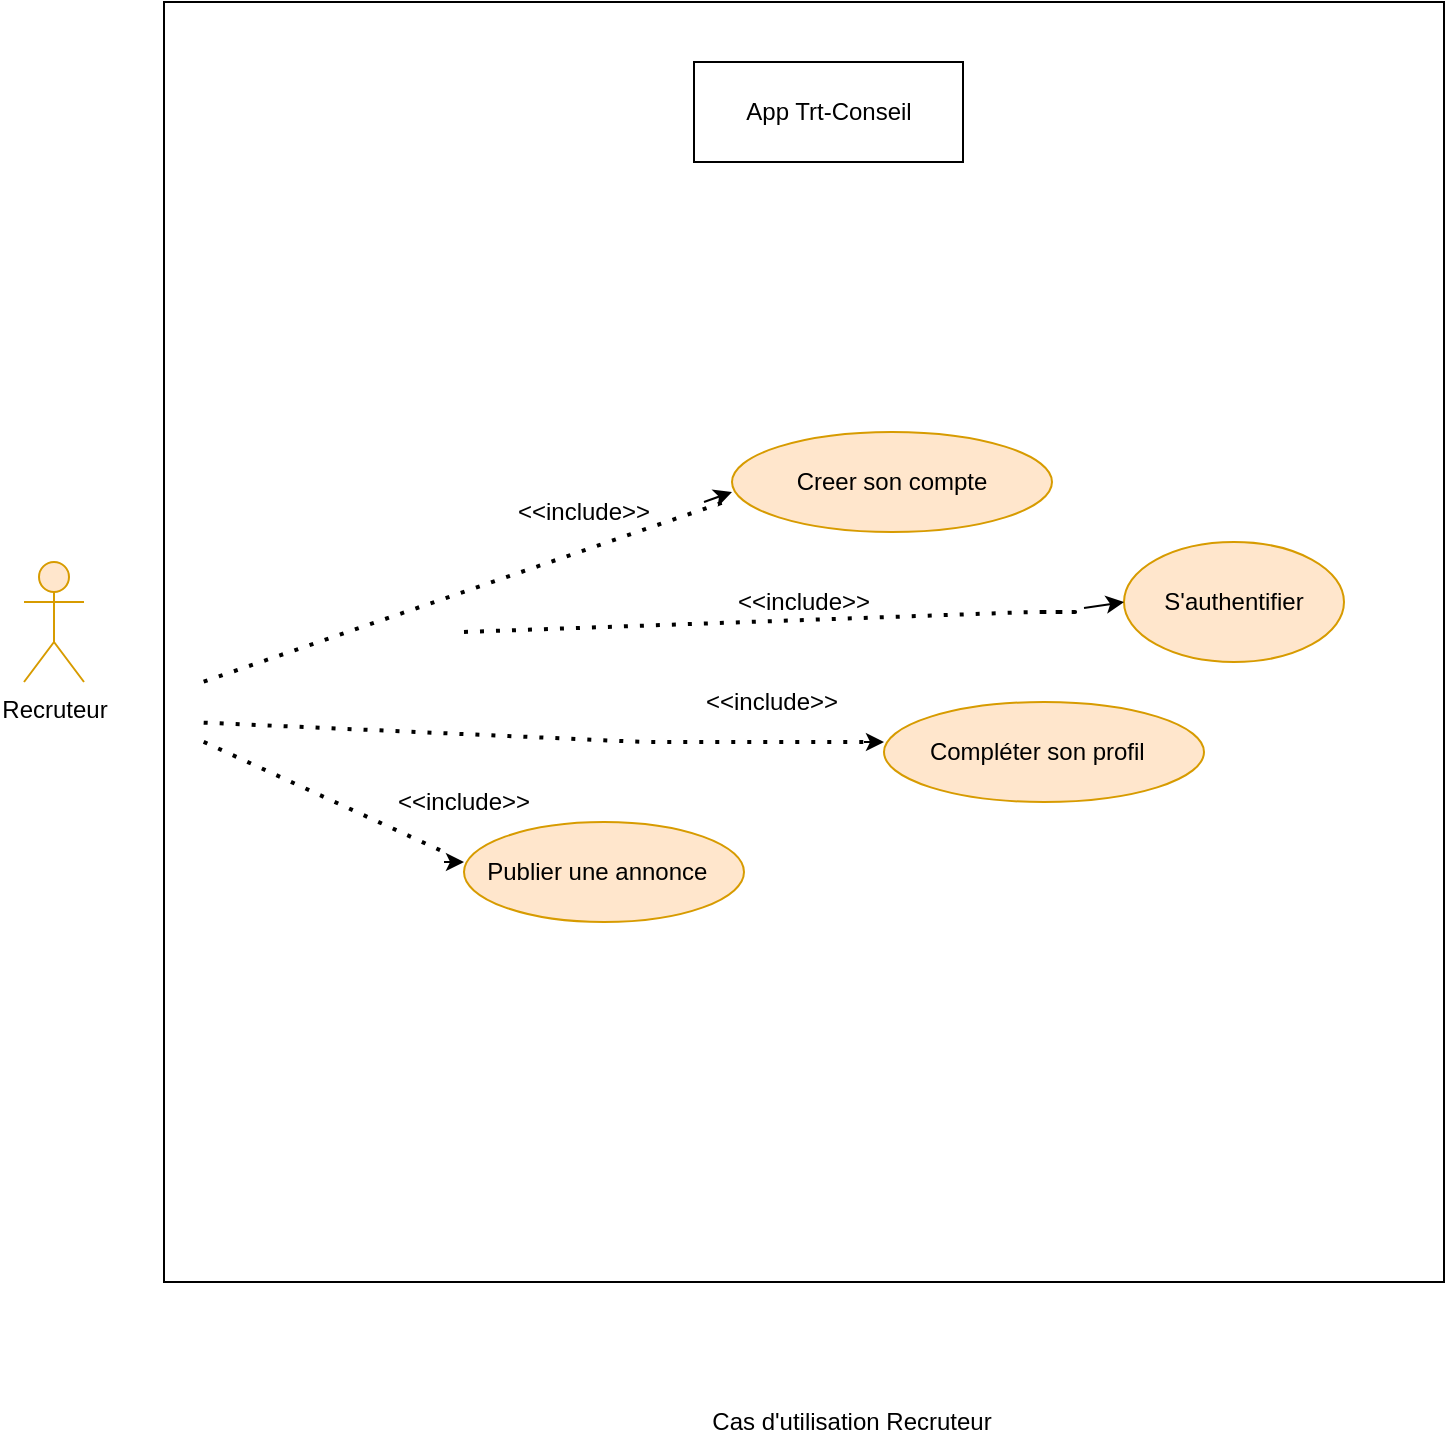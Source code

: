 <mxfile version="13.9.9" type="device"><diagram id="WvCKuBmgCjXnv6DmuRlx" name="Page-1"><mxGraphModel dx="1086" dy="806" grid="1" gridSize="10" guides="1" tooltips="1" connect="1" arrows="1" fold="1" page="1" pageScale="1" pageWidth="827" pageHeight="1169" math="0" shadow="0"><root><mxCell id="0"/><mxCell id="1" parent="0"/><mxCell id="FXmEBaH0TIVcmY7rpXPk-1" value="" style="whiteSpace=wrap;html=1;aspect=fixed;" parent="1" vertex="1"><mxGeometry x="130" y="30" width="640" height="640" as="geometry"/></mxCell><mxCell id="FXmEBaH0TIVcmY7rpXPk-2" value="Recruteur" style="shape=umlActor;verticalLabelPosition=bottom;verticalAlign=top;html=1;outlineConnect=0;fillColor=#ffe6cc;strokeColor=#d79b00;" parent="1" vertex="1"><mxGeometry x="60" y="310" width="30" height="60" as="geometry"/></mxCell><mxCell id="FXmEBaH0TIVcmY7rpXPk-5" value="S'authentifier" style="ellipse;whiteSpace=wrap;html=1;fillColor=#ffe6cc;strokeColor=#d79b00;" parent="1" vertex="1"><mxGeometry x="610" y="300" width="110" height="60" as="geometry"/></mxCell><mxCell id="FXmEBaH0TIVcmY7rpXPk-6" value="Creer son compte" style="ellipse;whiteSpace=wrap;html=1;fillColor=#ffe6cc;strokeColor=#d79b00;" parent="1" vertex="1"><mxGeometry x="414" y="245" width="160" height="50" as="geometry"/></mxCell><mxCell id="FXmEBaH0TIVcmY7rpXPk-7" value="&lt;span class=&quot;fontstyle0&quot;&gt;Publier une annonce&lt;/span&gt;&amp;nbsp;&amp;nbsp;" style="ellipse;whiteSpace=wrap;html=1;fillColor=#ffe6cc;strokeColor=#d79b00;" parent="1" vertex="1"><mxGeometry x="280" y="440" width="140" height="50" as="geometry"/></mxCell><mxCell id="FXmEBaH0TIVcmY7rpXPk-19" value="" style="endArrow=none;dashed=1;html=1;dashPattern=1 3;strokeWidth=2;" parent="1" edge="1"><mxGeometry width="50" height="50" relative="1" as="geometry"><mxPoint x="280" y="345" as="sourcePoint"/><mxPoint x="564" y="335" as="targetPoint"/><Array as="points"><mxPoint x="564" y="335"/><mxPoint x="590" y="335"/></Array></mxGeometry></mxCell><mxCell id="FXmEBaH0TIVcmY7rpXPk-22" value="&amp;lt;&amp;lt;include&amp;gt;&amp;gt;" style="text;html=1;strokeColor=none;fillColor=none;align=center;verticalAlign=middle;whiteSpace=wrap;rounded=0;" parent="1" vertex="1"><mxGeometry x="320" y="275" width="40" height="20" as="geometry"/></mxCell><mxCell id="FXmEBaH0TIVcmY7rpXPk-24" value="&amp;lt;&amp;lt;include&amp;gt;&amp;gt;" style="text;html=1;strokeColor=none;fillColor=none;align=center;verticalAlign=middle;whiteSpace=wrap;rounded=0;" parent="1" vertex="1"><mxGeometry x="430" y="320" width="40" height="20" as="geometry"/></mxCell><mxCell id="vKZ9Ytvp-0s_fgdHUeCz-3" value="&lt;span class=&quot;fontstyle0&quot;&gt;App Trt-Conseil&lt;/span&gt;" style="rounded=0;whiteSpace=wrap;html=1;" parent="1" vertex="1"><mxGeometry x="395" y="60" width="134.5" height="50" as="geometry"/></mxCell><mxCell id="vKZ9Ytvp-0s_fgdHUeCz-11" value="" style="endArrow=classic;html=1;entryX=0;entryY=0.5;entryDx=0;entryDy=0;" parent="1" target="FXmEBaH0TIVcmY7rpXPk-5" edge="1"><mxGeometry width="50" height="50" relative="1" as="geometry"><mxPoint x="590" y="333" as="sourcePoint"/><mxPoint x="440" y="390" as="targetPoint"/></mxGeometry></mxCell><mxCell id="Fx1u8QONiXe5wNAfJbm--18" value="Cas d'utilisation Recruteur" style="text;html=1;strokeColor=none;fillColor=none;align=center;verticalAlign=middle;whiteSpace=wrap;rounded=0;" parent="1" vertex="1"><mxGeometry x="374" y="730" width="200" height="20" as="geometry"/></mxCell><mxCell id="VFEW0SGjXtmbI7USdYzD-1" value="&lt;span class=&quot;fontstyle0&quot;&gt;Compléter son profil&lt;/span&gt;&amp;nbsp;&amp;nbsp;" style="ellipse;whiteSpace=wrap;html=1;fillColor=#ffe6cc;strokeColor=#d79b00;" vertex="1" parent="1"><mxGeometry x="490" y="380" width="160" height="50" as="geometry"/></mxCell><mxCell id="VFEW0SGjXtmbI7USdYzD-8" value="" style="endArrow=none;dashed=1;html=1;dashPattern=1 3;strokeWidth=2;exitX=0.031;exitY=0.531;exitDx=0;exitDy=0;exitPerimeter=0;" edge="1" parent="1" source="FXmEBaH0TIVcmY7rpXPk-1"><mxGeometry width="50" height="50" relative="1" as="geometry"><mxPoint x="220" y="340" as="sourcePoint"/><mxPoint x="410" y="280" as="targetPoint"/></mxGeometry></mxCell><mxCell id="VFEW0SGjXtmbI7USdYzD-9" value="" style="endArrow=classic;html=1;" edge="1" parent="1"><mxGeometry width="50" height="50" relative="1" as="geometry"><mxPoint x="400" y="280" as="sourcePoint"/><mxPoint x="414" y="275" as="targetPoint"/></mxGeometry></mxCell><mxCell id="VFEW0SGjXtmbI7USdYzD-10" value="" style="endArrow=none;dashed=1;html=1;dashPattern=1 3;strokeWidth=2;exitX=0.031;exitY=0.578;exitDx=0;exitDy=0;exitPerimeter=0;" edge="1" parent="1" source="FXmEBaH0TIVcmY7rpXPk-1"><mxGeometry width="50" height="50" relative="1" as="geometry"><mxPoint x="180" y="400" as="sourcePoint"/><mxPoint x="270" y="455" as="targetPoint"/></mxGeometry></mxCell><mxCell id="VFEW0SGjXtmbI7USdYzD-11" value="" style="endArrow=classic;html=1;" edge="1" parent="1"><mxGeometry width="50" height="50" relative="1" as="geometry"><mxPoint x="270" y="460" as="sourcePoint"/><mxPoint x="280" y="460" as="targetPoint"/></mxGeometry></mxCell><mxCell id="VFEW0SGjXtmbI7USdYzD-12" value="" style="endArrow=none;dashed=1;html=1;dashPattern=1 3;strokeWidth=2;exitX=0.031;exitY=0.563;exitDx=0;exitDy=0;exitPerimeter=0;" edge="1" parent="1" source="FXmEBaH0TIVcmY7rpXPk-1"><mxGeometry width="50" height="50" relative="1" as="geometry"><mxPoint x="390" y="440" as="sourcePoint"/><mxPoint x="480" y="400" as="targetPoint"/><Array as="points"><mxPoint x="370" y="400"/></Array></mxGeometry></mxCell><mxCell id="VFEW0SGjXtmbI7USdYzD-14" value="" style="endArrow=classic;html=1;" edge="1" parent="1"><mxGeometry width="50" height="50" relative="1" as="geometry"><mxPoint x="480" y="400" as="sourcePoint"/><mxPoint x="490" y="400" as="targetPoint"/></mxGeometry></mxCell><mxCell id="VFEW0SGjXtmbI7USdYzD-15" value="&amp;lt;&amp;lt;include&amp;gt;&amp;gt;" style="text;html=1;strokeColor=none;fillColor=none;align=center;verticalAlign=middle;whiteSpace=wrap;rounded=0;" vertex="1" parent="1"><mxGeometry x="414" y="370" width="40" height="20" as="geometry"/></mxCell><mxCell id="VFEW0SGjXtmbI7USdYzD-16" value="&amp;lt;&amp;lt;include&amp;gt;&amp;gt;" style="text;html=1;strokeColor=none;fillColor=none;align=center;verticalAlign=middle;whiteSpace=wrap;rounded=0;" vertex="1" parent="1"><mxGeometry x="260" y="420" width="40" height="20" as="geometry"/></mxCell></root></mxGraphModel></diagram></mxfile>